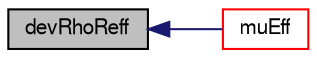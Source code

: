 digraph "devRhoReff"
{
  bgcolor="transparent";
  edge [fontname="FreeSans",fontsize="10",labelfontname="FreeSans",labelfontsize="10"];
  node [fontname="FreeSans",fontsize="10",shape=record];
  rankdir="LR";
  Node425 [label="devRhoReff",height=0.2,width=0.4,color="black", fillcolor="grey75", style="filled", fontcolor="black"];
  Node425 -> Node426 [dir="back",color="midnightblue",fontsize="10",style="solid",fontname="FreeSans"];
  Node426 [label="muEff",height=0.2,width=0.4,color="red",URL="$a30814.html#aa206832eff83026a00ef917343447f26",tooltip="Return the effective viscosity, i.e. the laminar viscosity. "];
}
